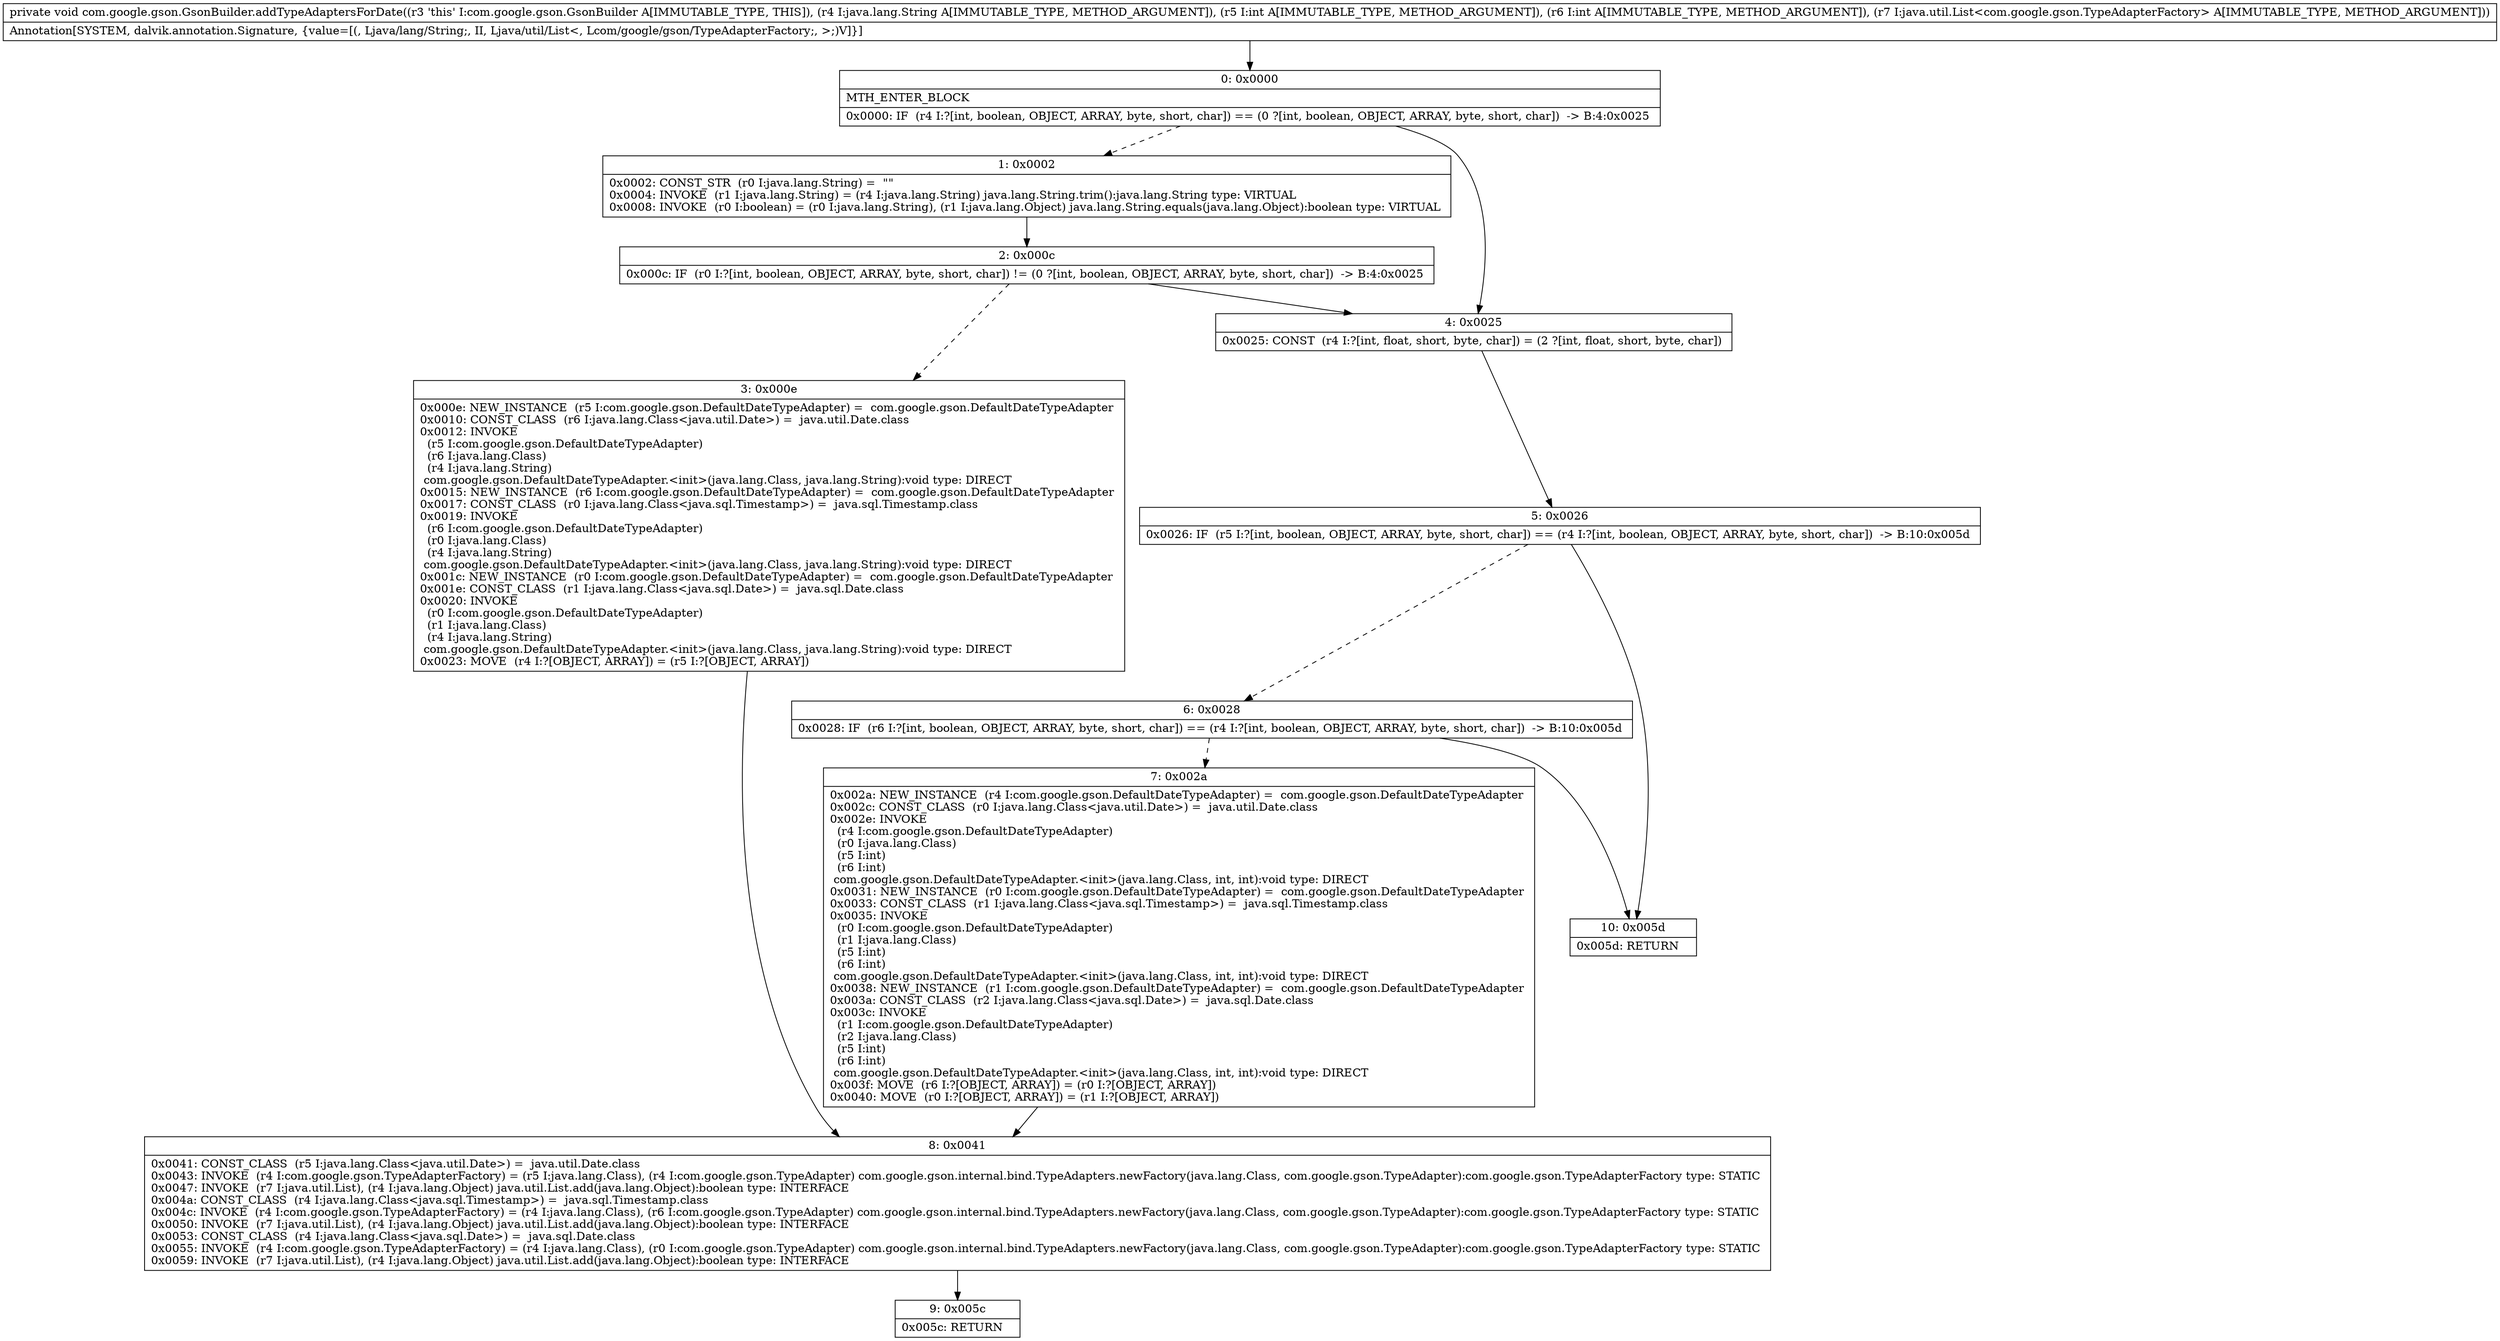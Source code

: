 digraph "CFG forcom.google.gson.GsonBuilder.addTypeAdaptersForDate(Ljava\/lang\/String;IILjava\/util\/List;)V" {
Node_0 [shape=record,label="{0\:\ 0x0000|MTH_ENTER_BLOCK\l|0x0000: IF  (r4 I:?[int, boolean, OBJECT, ARRAY, byte, short, char]) == (0 ?[int, boolean, OBJECT, ARRAY, byte, short, char])  \-\> B:4:0x0025 \l}"];
Node_1 [shape=record,label="{1\:\ 0x0002|0x0002: CONST_STR  (r0 I:java.lang.String) =  \"\" \l0x0004: INVOKE  (r1 I:java.lang.String) = (r4 I:java.lang.String) java.lang.String.trim():java.lang.String type: VIRTUAL \l0x0008: INVOKE  (r0 I:boolean) = (r0 I:java.lang.String), (r1 I:java.lang.Object) java.lang.String.equals(java.lang.Object):boolean type: VIRTUAL \l}"];
Node_2 [shape=record,label="{2\:\ 0x000c|0x000c: IF  (r0 I:?[int, boolean, OBJECT, ARRAY, byte, short, char]) != (0 ?[int, boolean, OBJECT, ARRAY, byte, short, char])  \-\> B:4:0x0025 \l}"];
Node_3 [shape=record,label="{3\:\ 0x000e|0x000e: NEW_INSTANCE  (r5 I:com.google.gson.DefaultDateTypeAdapter) =  com.google.gson.DefaultDateTypeAdapter \l0x0010: CONST_CLASS  (r6 I:java.lang.Class\<java.util.Date\>) =  java.util.Date.class \l0x0012: INVOKE  \l  (r5 I:com.google.gson.DefaultDateTypeAdapter)\l  (r6 I:java.lang.Class)\l  (r4 I:java.lang.String)\l com.google.gson.DefaultDateTypeAdapter.\<init\>(java.lang.Class, java.lang.String):void type: DIRECT \l0x0015: NEW_INSTANCE  (r6 I:com.google.gson.DefaultDateTypeAdapter) =  com.google.gson.DefaultDateTypeAdapter \l0x0017: CONST_CLASS  (r0 I:java.lang.Class\<java.sql.Timestamp\>) =  java.sql.Timestamp.class \l0x0019: INVOKE  \l  (r6 I:com.google.gson.DefaultDateTypeAdapter)\l  (r0 I:java.lang.Class)\l  (r4 I:java.lang.String)\l com.google.gson.DefaultDateTypeAdapter.\<init\>(java.lang.Class, java.lang.String):void type: DIRECT \l0x001c: NEW_INSTANCE  (r0 I:com.google.gson.DefaultDateTypeAdapter) =  com.google.gson.DefaultDateTypeAdapter \l0x001e: CONST_CLASS  (r1 I:java.lang.Class\<java.sql.Date\>) =  java.sql.Date.class \l0x0020: INVOKE  \l  (r0 I:com.google.gson.DefaultDateTypeAdapter)\l  (r1 I:java.lang.Class)\l  (r4 I:java.lang.String)\l com.google.gson.DefaultDateTypeAdapter.\<init\>(java.lang.Class, java.lang.String):void type: DIRECT \l0x0023: MOVE  (r4 I:?[OBJECT, ARRAY]) = (r5 I:?[OBJECT, ARRAY]) \l}"];
Node_4 [shape=record,label="{4\:\ 0x0025|0x0025: CONST  (r4 I:?[int, float, short, byte, char]) = (2 ?[int, float, short, byte, char]) \l}"];
Node_5 [shape=record,label="{5\:\ 0x0026|0x0026: IF  (r5 I:?[int, boolean, OBJECT, ARRAY, byte, short, char]) == (r4 I:?[int, boolean, OBJECT, ARRAY, byte, short, char])  \-\> B:10:0x005d \l}"];
Node_6 [shape=record,label="{6\:\ 0x0028|0x0028: IF  (r6 I:?[int, boolean, OBJECT, ARRAY, byte, short, char]) == (r4 I:?[int, boolean, OBJECT, ARRAY, byte, short, char])  \-\> B:10:0x005d \l}"];
Node_7 [shape=record,label="{7\:\ 0x002a|0x002a: NEW_INSTANCE  (r4 I:com.google.gson.DefaultDateTypeAdapter) =  com.google.gson.DefaultDateTypeAdapter \l0x002c: CONST_CLASS  (r0 I:java.lang.Class\<java.util.Date\>) =  java.util.Date.class \l0x002e: INVOKE  \l  (r4 I:com.google.gson.DefaultDateTypeAdapter)\l  (r0 I:java.lang.Class)\l  (r5 I:int)\l  (r6 I:int)\l com.google.gson.DefaultDateTypeAdapter.\<init\>(java.lang.Class, int, int):void type: DIRECT \l0x0031: NEW_INSTANCE  (r0 I:com.google.gson.DefaultDateTypeAdapter) =  com.google.gson.DefaultDateTypeAdapter \l0x0033: CONST_CLASS  (r1 I:java.lang.Class\<java.sql.Timestamp\>) =  java.sql.Timestamp.class \l0x0035: INVOKE  \l  (r0 I:com.google.gson.DefaultDateTypeAdapter)\l  (r1 I:java.lang.Class)\l  (r5 I:int)\l  (r6 I:int)\l com.google.gson.DefaultDateTypeAdapter.\<init\>(java.lang.Class, int, int):void type: DIRECT \l0x0038: NEW_INSTANCE  (r1 I:com.google.gson.DefaultDateTypeAdapter) =  com.google.gson.DefaultDateTypeAdapter \l0x003a: CONST_CLASS  (r2 I:java.lang.Class\<java.sql.Date\>) =  java.sql.Date.class \l0x003c: INVOKE  \l  (r1 I:com.google.gson.DefaultDateTypeAdapter)\l  (r2 I:java.lang.Class)\l  (r5 I:int)\l  (r6 I:int)\l com.google.gson.DefaultDateTypeAdapter.\<init\>(java.lang.Class, int, int):void type: DIRECT \l0x003f: MOVE  (r6 I:?[OBJECT, ARRAY]) = (r0 I:?[OBJECT, ARRAY]) \l0x0040: MOVE  (r0 I:?[OBJECT, ARRAY]) = (r1 I:?[OBJECT, ARRAY]) \l}"];
Node_8 [shape=record,label="{8\:\ 0x0041|0x0041: CONST_CLASS  (r5 I:java.lang.Class\<java.util.Date\>) =  java.util.Date.class \l0x0043: INVOKE  (r4 I:com.google.gson.TypeAdapterFactory) = (r5 I:java.lang.Class), (r4 I:com.google.gson.TypeAdapter) com.google.gson.internal.bind.TypeAdapters.newFactory(java.lang.Class, com.google.gson.TypeAdapter):com.google.gson.TypeAdapterFactory type: STATIC \l0x0047: INVOKE  (r7 I:java.util.List), (r4 I:java.lang.Object) java.util.List.add(java.lang.Object):boolean type: INTERFACE \l0x004a: CONST_CLASS  (r4 I:java.lang.Class\<java.sql.Timestamp\>) =  java.sql.Timestamp.class \l0x004c: INVOKE  (r4 I:com.google.gson.TypeAdapterFactory) = (r4 I:java.lang.Class), (r6 I:com.google.gson.TypeAdapter) com.google.gson.internal.bind.TypeAdapters.newFactory(java.lang.Class, com.google.gson.TypeAdapter):com.google.gson.TypeAdapterFactory type: STATIC \l0x0050: INVOKE  (r7 I:java.util.List), (r4 I:java.lang.Object) java.util.List.add(java.lang.Object):boolean type: INTERFACE \l0x0053: CONST_CLASS  (r4 I:java.lang.Class\<java.sql.Date\>) =  java.sql.Date.class \l0x0055: INVOKE  (r4 I:com.google.gson.TypeAdapterFactory) = (r4 I:java.lang.Class), (r0 I:com.google.gson.TypeAdapter) com.google.gson.internal.bind.TypeAdapters.newFactory(java.lang.Class, com.google.gson.TypeAdapter):com.google.gson.TypeAdapterFactory type: STATIC \l0x0059: INVOKE  (r7 I:java.util.List), (r4 I:java.lang.Object) java.util.List.add(java.lang.Object):boolean type: INTERFACE \l}"];
Node_9 [shape=record,label="{9\:\ 0x005c|0x005c: RETURN   \l}"];
Node_10 [shape=record,label="{10\:\ 0x005d|0x005d: RETURN   \l}"];
MethodNode[shape=record,label="{private void com.google.gson.GsonBuilder.addTypeAdaptersForDate((r3 'this' I:com.google.gson.GsonBuilder A[IMMUTABLE_TYPE, THIS]), (r4 I:java.lang.String A[IMMUTABLE_TYPE, METHOD_ARGUMENT]), (r5 I:int A[IMMUTABLE_TYPE, METHOD_ARGUMENT]), (r6 I:int A[IMMUTABLE_TYPE, METHOD_ARGUMENT]), (r7 I:java.util.List\<com.google.gson.TypeAdapterFactory\> A[IMMUTABLE_TYPE, METHOD_ARGUMENT]))  | Annotation[SYSTEM, dalvik.annotation.Signature, \{value=[(, Ljava\/lang\/String;, II, Ljava\/util\/List\<, Lcom\/google\/gson\/TypeAdapterFactory;, \>;)V]\}]\l}"];
MethodNode -> Node_0;
Node_0 -> Node_1[style=dashed];
Node_0 -> Node_4;
Node_1 -> Node_2;
Node_2 -> Node_3[style=dashed];
Node_2 -> Node_4;
Node_3 -> Node_8;
Node_4 -> Node_5;
Node_5 -> Node_6[style=dashed];
Node_5 -> Node_10;
Node_6 -> Node_7[style=dashed];
Node_6 -> Node_10;
Node_7 -> Node_8;
Node_8 -> Node_9;
}

